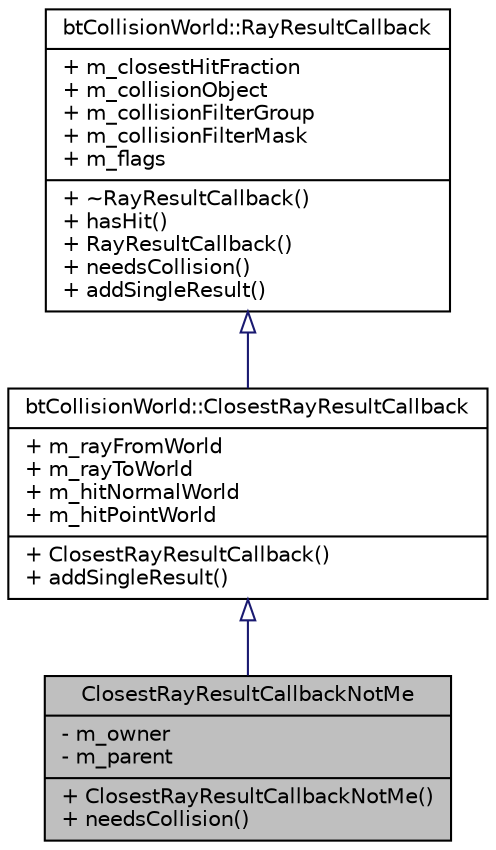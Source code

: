 digraph G
{
  edge [fontname="Helvetica",fontsize="10",labelfontname="Helvetica",labelfontsize="10"];
  node [fontname="Helvetica",fontsize="10",shape=record];
  Node1 [label="{ClosestRayResultCallbackNotMe\n|- m_owner\l- m_parent\l|+ ClosestRayResultCallbackNotMe()\l+ needsCollision()\l}",height=0.2,width=0.4,color="black", fillcolor="grey75", style="filled" fontcolor="black"];
  Node2 -> Node1 [dir=back,color="midnightblue",fontsize="10",style="solid",arrowtail="empty",fontname="Helvetica"];
  Node2 [label="{btCollisionWorld::ClosestRayResultCallback\n|+ m_rayFromWorld\l+ m_rayToWorld\l+ m_hitNormalWorld\l+ m_hitPointWorld\l|+ ClosestRayResultCallback()\l+ addSingleResult()\l}",height=0.2,width=0.4,color="black", fillcolor="white", style="filled",URL="$d4/dbe/structbtCollisionWorld_1_1ClosestRayResultCallback.html"];
  Node3 -> Node2 [dir=back,color="midnightblue",fontsize="10",style="solid",arrowtail="empty",fontname="Helvetica"];
  Node3 [label="{btCollisionWorld::RayResultCallback\n|+ m_closestHitFraction\l+ m_collisionObject\l+ m_collisionFilterGroup\l+ m_collisionFilterMask\l+ m_flags\l|+ ~RayResultCallback()\l+ hasHit()\l+ RayResultCallback()\l+ needsCollision()\l+ addSingleResult()\l}",height=0.2,width=0.4,color="black", fillcolor="white", style="filled",URL="$dd/d12/structbtCollisionWorld_1_1RayResultCallback.html",tooltip="RayResultCallback is used to report new raycast results."];
}
